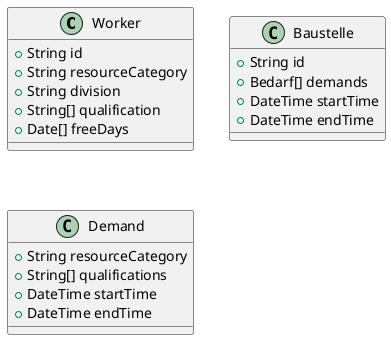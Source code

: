 @startuml
'https://plantuml.com/class-diagram

class Worker {
  +String id
  +String resourceCategory
  +String division
  +String[] qualification
  +Date[] freeDays
}

class Baustelle {
  +String id
  +Bedarf[] demands
  +DateTime startTime
  +DateTime endTime
}

class Demand {
  +String resourceCategory
  +String[] qualifications
  +DateTime startTime
  +DateTime endTime
}

@enduml